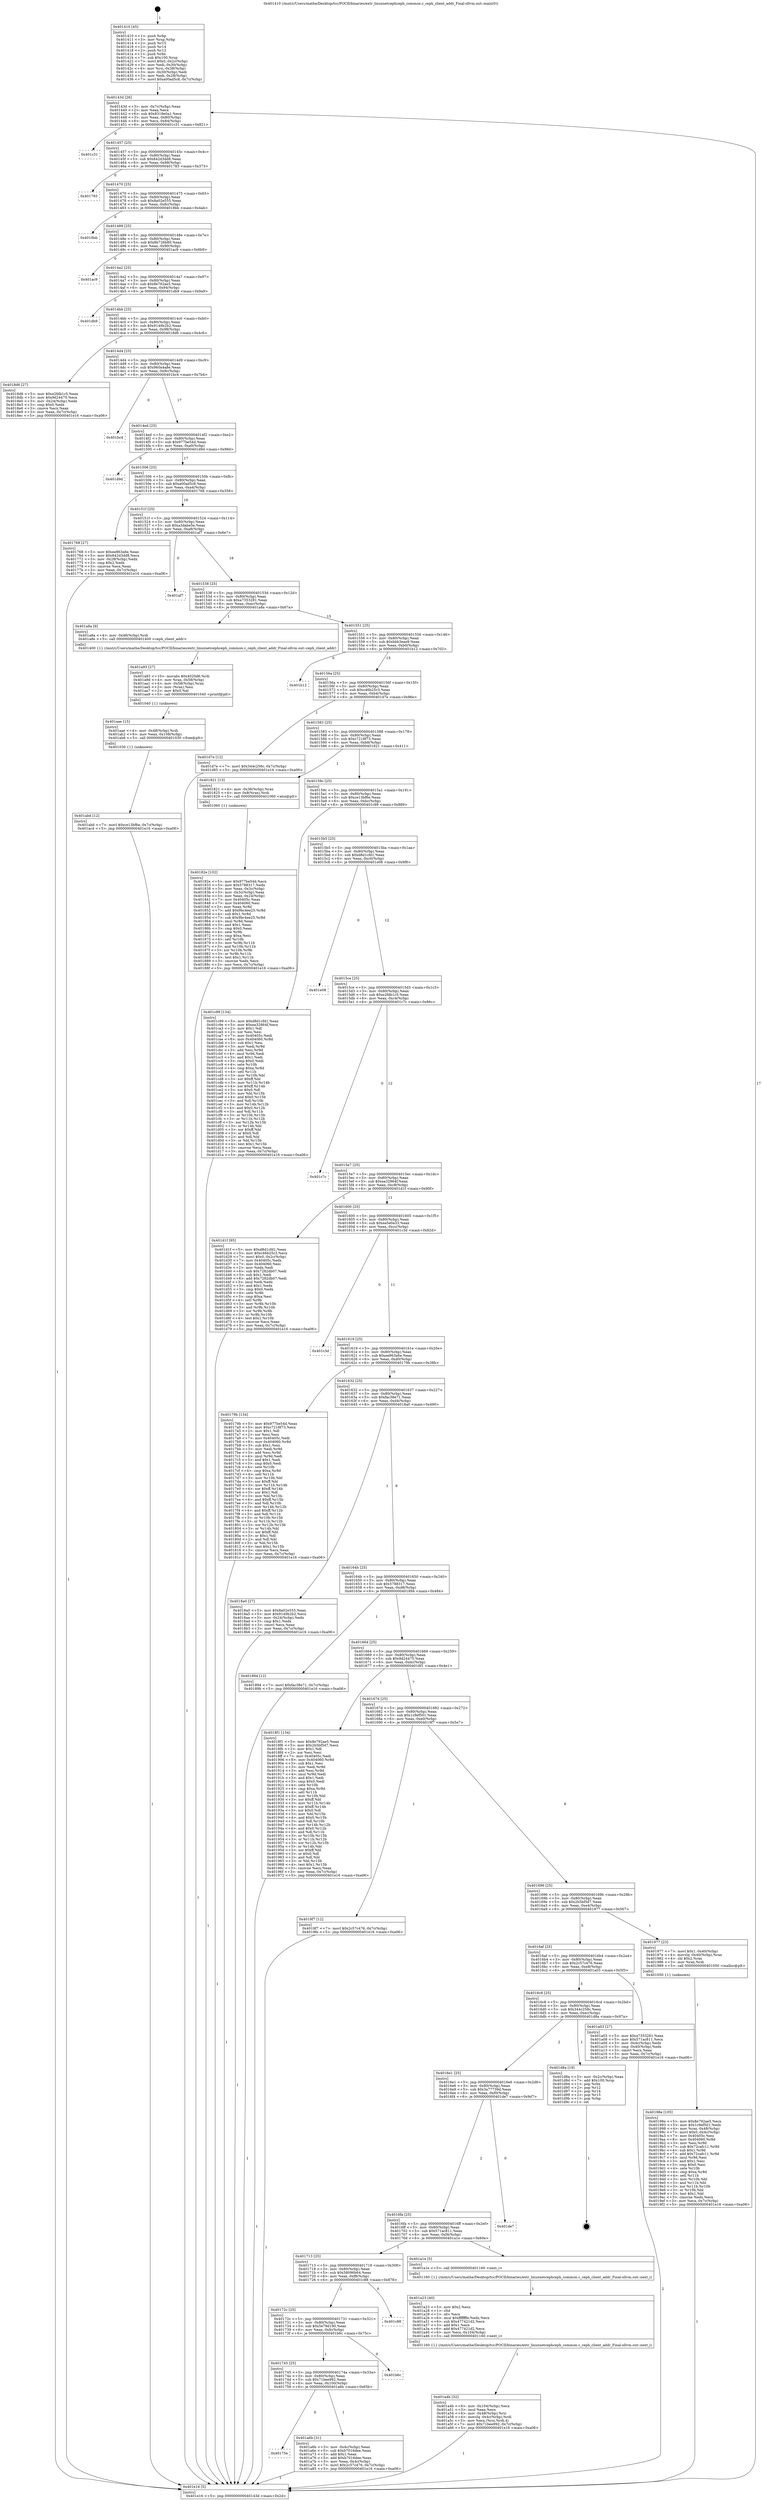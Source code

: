 digraph "0x401410" {
  label = "0x401410 (/mnt/c/Users/mathe/Desktop/tcc/POCII/binaries/extr_linuxnetcephceph_common.c_ceph_client_addr_Final-ollvm.out::main(0))"
  labelloc = "t"
  node[shape=record]

  Entry [label="",width=0.3,height=0.3,shape=circle,fillcolor=black,style=filled]
  "0x40143d" [label="{
     0x40143d [26]\l
     | [instrs]\l
     &nbsp;&nbsp;0x40143d \<+3\>: mov -0x7c(%rbp),%eax\l
     &nbsp;&nbsp;0x401440 \<+2\>: mov %eax,%ecx\l
     &nbsp;&nbsp;0x401442 \<+6\>: sub $0x8319e0a1,%ecx\l
     &nbsp;&nbsp;0x401448 \<+3\>: mov %eax,-0x80(%rbp)\l
     &nbsp;&nbsp;0x40144b \<+6\>: mov %ecx,-0x84(%rbp)\l
     &nbsp;&nbsp;0x401451 \<+6\>: je 0000000000401c31 \<main+0x821\>\l
  }"]
  "0x401c31" [label="{
     0x401c31\l
  }", style=dashed]
  "0x401457" [label="{
     0x401457 [25]\l
     | [instrs]\l
     &nbsp;&nbsp;0x401457 \<+5\>: jmp 000000000040145c \<main+0x4c\>\l
     &nbsp;&nbsp;0x40145c \<+3\>: mov -0x80(%rbp),%eax\l
     &nbsp;&nbsp;0x40145f \<+5\>: sub $0x842d3dd8,%eax\l
     &nbsp;&nbsp;0x401464 \<+6\>: mov %eax,-0x88(%rbp)\l
     &nbsp;&nbsp;0x40146a \<+6\>: je 0000000000401783 \<main+0x373\>\l
  }"]
  Exit [label="",width=0.3,height=0.3,shape=circle,fillcolor=black,style=filled,peripheries=2]
  "0x401783" [label="{
     0x401783\l
  }", style=dashed]
  "0x401470" [label="{
     0x401470 [25]\l
     | [instrs]\l
     &nbsp;&nbsp;0x401470 \<+5\>: jmp 0000000000401475 \<main+0x65\>\l
     &nbsp;&nbsp;0x401475 \<+3\>: mov -0x80(%rbp),%eax\l
     &nbsp;&nbsp;0x401478 \<+5\>: sub $0x8a02e555,%eax\l
     &nbsp;&nbsp;0x40147d \<+6\>: mov %eax,-0x8c(%rbp)\l
     &nbsp;&nbsp;0x401483 \<+6\>: je 00000000004018bb \<main+0x4ab\>\l
  }"]
  "0x401abd" [label="{
     0x401abd [12]\l
     | [instrs]\l
     &nbsp;&nbsp;0x401abd \<+7\>: movl $0xce13bf6e,-0x7c(%rbp)\l
     &nbsp;&nbsp;0x401ac4 \<+5\>: jmp 0000000000401e16 \<main+0xa06\>\l
  }"]
  "0x4018bb" [label="{
     0x4018bb\l
  }", style=dashed]
  "0x401489" [label="{
     0x401489 [25]\l
     | [instrs]\l
     &nbsp;&nbsp;0x401489 \<+5\>: jmp 000000000040148e \<main+0x7e\>\l
     &nbsp;&nbsp;0x40148e \<+3\>: mov -0x80(%rbp),%eax\l
     &nbsp;&nbsp;0x401491 \<+5\>: sub $0x8b726b80,%eax\l
     &nbsp;&nbsp;0x401496 \<+6\>: mov %eax,-0x90(%rbp)\l
     &nbsp;&nbsp;0x40149c \<+6\>: je 0000000000401ac9 \<main+0x6b9\>\l
  }"]
  "0x401aae" [label="{
     0x401aae [15]\l
     | [instrs]\l
     &nbsp;&nbsp;0x401aae \<+4\>: mov -0x48(%rbp),%rdi\l
     &nbsp;&nbsp;0x401ab2 \<+6\>: mov %eax,-0x108(%rbp)\l
     &nbsp;&nbsp;0x401ab8 \<+5\>: call 0000000000401030 \<free@plt\>\l
     | [calls]\l
     &nbsp;&nbsp;0x401030 \{1\} (unknown)\l
  }"]
  "0x401ac9" [label="{
     0x401ac9\l
  }", style=dashed]
  "0x4014a2" [label="{
     0x4014a2 [25]\l
     | [instrs]\l
     &nbsp;&nbsp;0x4014a2 \<+5\>: jmp 00000000004014a7 \<main+0x97\>\l
     &nbsp;&nbsp;0x4014a7 \<+3\>: mov -0x80(%rbp),%eax\l
     &nbsp;&nbsp;0x4014aa \<+5\>: sub $0x8e792ae5,%eax\l
     &nbsp;&nbsp;0x4014af \<+6\>: mov %eax,-0x94(%rbp)\l
     &nbsp;&nbsp;0x4014b5 \<+6\>: je 0000000000401db9 \<main+0x9a9\>\l
  }"]
  "0x401a93" [label="{
     0x401a93 [27]\l
     | [instrs]\l
     &nbsp;&nbsp;0x401a93 \<+10\>: movabs $0x4020d6,%rdi\l
     &nbsp;&nbsp;0x401a9d \<+4\>: mov %rax,-0x58(%rbp)\l
     &nbsp;&nbsp;0x401aa1 \<+4\>: mov -0x58(%rbp),%rax\l
     &nbsp;&nbsp;0x401aa5 \<+2\>: mov (%rax),%esi\l
     &nbsp;&nbsp;0x401aa7 \<+2\>: mov $0x0,%al\l
     &nbsp;&nbsp;0x401aa9 \<+5\>: call 0000000000401040 \<printf@plt\>\l
     | [calls]\l
     &nbsp;&nbsp;0x401040 \{1\} (unknown)\l
  }"]
  "0x401db9" [label="{
     0x401db9\l
  }", style=dashed]
  "0x4014bb" [label="{
     0x4014bb [25]\l
     | [instrs]\l
     &nbsp;&nbsp;0x4014bb \<+5\>: jmp 00000000004014c0 \<main+0xb0\>\l
     &nbsp;&nbsp;0x4014c0 \<+3\>: mov -0x80(%rbp),%eax\l
     &nbsp;&nbsp;0x4014c3 \<+5\>: sub $0x9149b2b2,%eax\l
     &nbsp;&nbsp;0x4014c8 \<+6\>: mov %eax,-0x98(%rbp)\l
     &nbsp;&nbsp;0x4014ce \<+6\>: je 00000000004018d6 \<main+0x4c6\>\l
  }"]
  "0x40175e" [label="{
     0x40175e\l
  }", style=dashed]
  "0x4018d6" [label="{
     0x4018d6 [27]\l
     | [instrs]\l
     &nbsp;&nbsp;0x4018d6 \<+5\>: mov $0xe2fdb1c5,%eax\l
     &nbsp;&nbsp;0x4018db \<+5\>: mov $0x9d24475,%ecx\l
     &nbsp;&nbsp;0x4018e0 \<+3\>: mov -0x24(%rbp),%edx\l
     &nbsp;&nbsp;0x4018e3 \<+3\>: cmp $0x0,%edx\l
     &nbsp;&nbsp;0x4018e6 \<+3\>: cmove %ecx,%eax\l
     &nbsp;&nbsp;0x4018e9 \<+3\>: mov %eax,-0x7c(%rbp)\l
     &nbsp;&nbsp;0x4018ec \<+5\>: jmp 0000000000401e16 \<main+0xa06\>\l
  }"]
  "0x4014d4" [label="{
     0x4014d4 [25]\l
     | [instrs]\l
     &nbsp;&nbsp;0x4014d4 \<+5\>: jmp 00000000004014d9 \<main+0xc9\>\l
     &nbsp;&nbsp;0x4014d9 \<+3\>: mov -0x80(%rbp),%eax\l
     &nbsp;&nbsp;0x4014dc \<+5\>: sub $0x960a4a8e,%eax\l
     &nbsp;&nbsp;0x4014e1 \<+6\>: mov %eax,-0x9c(%rbp)\l
     &nbsp;&nbsp;0x4014e7 \<+6\>: je 0000000000401bc4 \<main+0x7b4\>\l
  }"]
  "0x401a6b" [label="{
     0x401a6b [31]\l
     | [instrs]\l
     &nbsp;&nbsp;0x401a6b \<+3\>: mov -0x4c(%rbp),%eax\l
     &nbsp;&nbsp;0x401a6e \<+5\>: sub $0xb7016dee,%eax\l
     &nbsp;&nbsp;0x401a73 \<+3\>: add $0x1,%eax\l
     &nbsp;&nbsp;0x401a76 \<+5\>: add $0xb7016dee,%eax\l
     &nbsp;&nbsp;0x401a7b \<+3\>: mov %eax,-0x4c(%rbp)\l
     &nbsp;&nbsp;0x401a7e \<+7\>: movl $0x2c57c476,-0x7c(%rbp)\l
     &nbsp;&nbsp;0x401a85 \<+5\>: jmp 0000000000401e16 \<main+0xa06\>\l
  }"]
  "0x401bc4" [label="{
     0x401bc4\l
  }", style=dashed]
  "0x4014ed" [label="{
     0x4014ed [25]\l
     | [instrs]\l
     &nbsp;&nbsp;0x4014ed \<+5\>: jmp 00000000004014f2 \<main+0xe2\>\l
     &nbsp;&nbsp;0x4014f2 \<+3\>: mov -0x80(%rbp),%eax\l
     &nbsp;&nbsp;0x4014f5 \<+5\>: sub $0x977be54d,%eax\l
     &nbsp;&nbsp;0x4014fa \<+6\>: mov %eax,-0xa0(%rbp)\l
     &nbsp;&nbsp;0x401500 \<+6\>: je 0000000000401d9d \<main+0x98d\>\l
  }"]
  "0x401745" [label="{
     0x401745 [25]\l
     | [instrs]\l
     &nbsp;&nbsp;0x401745 \<+5\>: jmp 000000000040174a \<main+0x33a\>\l
     &nbsp;&nbsp;0x40174a \<+3\>: mov -0x80(%rbp),%eax\l
     &nbsp;&nbsp;0x40174d \<+5\>: sub $0x71bee992,%eax\l
     &nbsp;&nbsp;0x401752 \<+6\>: mov %eax,-0x100(%rbp)\l
     &nbsp;&nbsp;0x401758 \<+6\>: je 0000000000401a6b \<main+0x65b\>\l
  }"]
  "0x401d9d" [label="{
     0x401d9d\l
  }", style=dashed]
  "0x401506" [label="{
     0x401506 [25]\l
     | [instrs]\l
     &nbsp;&nbsp;0x401506 \<+5\>: jmp 000000000040150b \<main+0xfb\>\l
     &nbsp;&nbsp;0x40150b \<+3\>: mov -0x80(%rbp),%eax\l
     &nbsp;&nbsp;0x40150e \<+5\>: sub $0xa00ad5c8,%eax\l
     &nbsp;&nbsp;0x401513 \<+6\>: mov %eax,-0xa4(%rbp)\l
     &nbsp;&nbsp;0x401519 \<+6\>: je 0000000000401768 \<main+0x358\>\l
  }"]
  "0x401b6c" [label="{
     0x401b6c\l
  }", style=dashed]
  "0x401768" [label="{
     0x401768 [27]\l
     | [instrs]\l
     &nbsp;&nbsp;0x401768 \<+5\>: mov $0xee863a6e,%eax\l
     &nbsp;&nbsp;0x40176d \<+5\>: mov $0x842d3dd8,%ecx\l
     &nbsp;&nbsp;0x401772 \<+3\>: mov -0x28(%rbp),%edx\l
     &nbsp;&nbsp;0x401775 \<+3\>: cmp $0x2,%edx\l
     &nbsp;&nbsp;0x401778 \<+3\>: cmovne %ecx,%eax\l
     &nbsp;&nbsp;0x40177b \<+3\>: mov %eax,-0x7c(%rbp)\l
     &nbsp;&nbsp;0x40177e \<+5\>: jmp 0000000000401e16 \<main+0xa06\>\l
  }"]
  "0x40151f" [label="{
     0x40151f [25]\l
     | [instrs]\l
     &nbsp;&nbsp;0x40151f \<+5\>: jmp 0000000000401524 \<main+0x114\>\l
     &nbsp;&nbsp;0x401524 \<+3\>: mov -0x80(%rbp),%eax\l
     &nbsp;&nbsp;0x401527 \<+5\>: sub $0xa3dabe5e,%eax\l
     &nbsp;&nbsp;0x40152c \<+6\>: mov %eax,-0xa8(%rbp)\l
     &nbsp;&nbsp;0x401532 \<+6\>: je 0000000000401af7 \<main+0x6e7\>\l
  }"]
  "0x401e16" [label="{
     0x401e16 [5]\l
     | [instrs]\l
     &nbsp;&nbsp;0x401e16 \<+5\>: jmp 000000000040143d \<main+0x2d\>\l
  }"]
  "0x401410" [label="{
     0x401410 [45]\l
     | [instrs]\l
     &nbsp;&nbsp;0x401410 \<+1\>: push %rbp\l
     &nbsp;&nbsp;0x401411 \<+3\>: mov %rsp,%rbp\l
     &nbsp;&nbsp;0x401414 \<+2\>: push %r15\l
     &nbsp;&nbsp;0x401416 \<+2\>: push %r14\l
     &nbsp;&nbsp;0x401418 \<+2\>: push %r12\l
     &nbsp;&nbsp;0x40141a \<+1\>: push %rbx\l
     &nbsp;&nbsp;0x40141b \<+7\>: sub $0x100,%rsp\l
     &nbsp;&nbsp;0x401422 \<+7\>: movl $0x0,-0x2c(%rbp)\l
     &nbsp;&nbsp;0x401429 \<+3\>: mov %edi,-0x30(%rbp)\l
     &nbsp;&nbsp;0x40142c \<+4\>: mov %rsi,-0x38(%rbp)\l
     &nbsp;&nbsp;0x401430 \<+3\>: mov -0x30(%rbp),%edi\l
     &nbsp;&nbsp;0x401433 \<+3\>: mov %edi,-0x28(%rbp)\l
     &nbsp;&nbsp;0x401436 \<+7\>: movl $0xa00ad5c8,-0x7c(%rbp)\l
  }"]
  "0x40172c" [label="{
     0x40172c [25]\l
     | [instrs]\l
     &nbsp;&nbsp;0x40172c \<+5\>: jmp 0000000000401731 \<main+0x321\>\l
     &nbsp;&nbsp;0x401731 \<+3\>: mov -0x80(%rbp),%eax\l
     &nbsp;&nbsp;0x401734 \<+5\>: sub $0x5e79d190,%eax\l
     &nbsp;&nbsp;0x401739 \<+6\>: mov %eax,-0xfc(%rbp)\l
     &nbsp;&nbsp;0x40173f \<+6\>: je 0000000000401b6c \<main+0x75c\>\l
  }"]
  "0x401af7" [label="{
     0x401af7\l
  }", style=dashed]
  "0x401538" [label="{
     0x401538 [25]\l
     | [instrs]\l
     &nbsp;&nbsp;0x401538 \<+5\>: jmp 000000000040153d \<main+0x12d\>\l
     &nbsp;&nbsp;0x40153d \<+3\>: mov -0x80(%rbp),%eax\l
     &nbsp;&nbsp;0x401540 \<+5\>: sub $0xa7353281,%eax\l
     &nbsp;&nbsp;0x401545 \<+6\>: mov %eax,-0xac(%rbp)\l
     &nbsp;&nbsp;0x40154b \<+6\>: je 0000000000401a8a \<main+0x67a\>\l
  }"]
  "0x401c88" [label="{
     0x401c88\l
  }", style=dashed]
  "0x401a8a" [label="{
     0x401a8a [9]\l
     | [instrs]\l
     &nbsp;&nbsp;0x401a8a \<+4\>: mov -0x48(%rbp),%rdi\l
     &nbsp;&nbsp;0x401a8e \<+5\>: call 0000000000401400 \<ceph_client_addr\>\l
     | [calls]\l
     &nbsp;&nbsp;0x401400 \{1\} (/mnt/c/Users/mathe/Desktop/tcc/POCII/binaries/extr_linuxnetcephceph_common.c_ceph_client_addr_Final-ollvm.out::ceph_client_addr)\l
  }"]
  "0x401551" [label="{
     0x401551 [25]\l
     | [instrs]\l
     &nbsp;&nbsp;0x401551 \<+5\>: jmp 0000000000401556 \<main+0x146\>\l
     &nbsp;&nbsp;0x401556 \<+3\>: mov -0x80(%rbp),%eax\l
     &nbsp;&nbsp;0x401559 \<+5\>: sub $0xbbb3eae9,%eax\l
     &nbsp;&nbsp;0x40155e \<+6\>: mov %eax,-0xb0(%rbp)\l
     &nbsp;&nbsp;0x401564 \<+6\>: je 0000000000401b12 \<main+0x702\>\l
  }"]
  "0x401a4b" [label="{
     0x401a4b [32]\l
     | [instrs]\l
     &nbsp;&nbsp;0x401a4b \<+6\>: mov -0x104(%rbp),%ecx\l
     &nbsp;&nbsp;0x401a51 \<+3\>: imul %eax,%ecx\l
     &nbsp;&nbsp;0x401a54 \<+4\>: mov -0x48(%rbp),%rsi\l
     &nbsp;&nbsp;0x401a58 \<+4\>: movslq -0x4c(%rbp),%rdi\l
     &nbsp;&nbsp;0x401a5c \<+3\>: mov %ecx,(%rsi,%rdi,4)\l
     &nbsp;&nbsp;0x401a5f \<+7\>: movl $0x71bee992,-0x7c(%rbp)\l
     &nbsp;&nbsp;0x401a66 \<+5\>: jmp 0000000000401e16 \<main+0xa06\>\l
  }"]
  "0x401b12" [label="{
     0x401b12\l
  }", style=dashed]
  "0x40156a" [label="{
     0x40156a [25]\l
     | [instrs]\l
     &nbsp;&nbsp;0x40156a \<+5\>: jmp 000000000040156f \<main+0x15f\>\l
     &nbsp;&nbsp;0x40156f \<+3\>: mov -0x80(%rbp),%eax\l
     &nbsp;&nbsp;0x401572 \<+5\>: sub $0xc46b25c3,%eax\l
     &nbsp;&nbsp;0x401577 \<+6\>: mov %eax,-0xb4(%rbp)\l
     &nbsp;&nbsp;0x40157d \<+6\>: je 0000000000401d7e \<main+0x96e\>\l
  }"]
  "0x401a23" [label="{
     0x401a23 [40]\l
     | [instrs]\l
     &nbsp;&nbsp;0x401a23 \<+5\>: mov $0x2,%ecx\l
     &nbsp;&nbsp;0x401a28 \<+1\>: cltd\l
     &nbsp;&nbsp;0x401a29 \<+2\>: idiv %ecx\l
     &nbsp;&nbsp;0x401a2b \<+6\>: imul $0xfffffffe,%edx,%ecx\l
     &nbsp;&nbsp;0x401a31 \<+6\>: sub $0x477421d2,%ecx\l
     &nbsp;&nbsp;0x401a37 \<+3\>: add $0x1,%ecx\l
     &nbsp;&nbsp;0x401a3a \<+6\>: add $0x477421d2,%ecx\l
     &nbsp;&nbsp;0x401a40 \<+6\>: mov %ecx,-0x104(%rbp)\l
     &nbsp;&nbsp;0x401a46 \<+5\>: call 0000000000401160 \<next_i\>\l
     | [calls]\l
     &nbsp;&nbsp;0x401160 \{1\} (/mnt/c/Users/mathe/Desktop/tcc/POCII/binaries/extr_linuxnetcephceph_common.c_ceph_client_addr_Final-ollvm.out::next_i)\l
  }"]
  "0x401d7e" [label="{
     0x401d7e [12]\l
     | [instrs]\l
     &nbsp;&nbsp;0x401d7e \<+7\>: movl $0x344c258c,-0x7c(%rbp)\l
     &nbsp;&nbsp;0x401d85 \<+5\>: jmp 0000000000401e16 \<main+0xa06\>\l
  }"]
  "0x401583" [label="{
     0x401583 [25]\l
     | [instrs]\l
     &nbsp;&nbsp;0x401583 \<+5\>: jmp 0000000000401588 \<main+0x178\>\l
     &nbsp;&nbsp;0x401588 \<+3\>: mov -0x80(%rbp),%eax\l
     &nbsp;&nbsp;0x40158b \<+5\>: sub $0xc7218f73,%eax\l
     &nbsp;&nbsp;0x401590 \<+6\>: mov %eax,-0xb8(%rbp)\l
     &nbsp;&nbsp;0x401596 \<+6\>: je 0000000000401821 \<main+0x411\>\l
  }"]
  "0x401713" [label="{
     0x401713 [25]\l
     | [instrs]\l
     &nbsp;&nbsp;0x401713 \<+5\>: jmp 0000000000401718 \<main+0x308\>\l
     &nbsp;&nbsp;0x401718 \<+3\>: mov -0x80(%rbp),%eax\l
     &nbsp;&nbsp;0x40171b \<+5\>: sub $0x58096b64,%eax\l
     &nbsp;&nbsp;0x401720 \<+6\>: mov %eax,-0xf8(%rbp)\l
     &nbsp;&nbsp;0x401726 \<+6\>: je 0000000000401c88 \<main+0x878\>\l
  }"]
  "0x401821" [label="{
     0x401821 [13]\l
     | [instrs]\l
     &nbsp;&nbsp;0x401821 \<+4\>: mov -0x38(%rbp),%rax\l
     &nbsp;&nbsp;0x401825 \<+4\>: mov 0x8(%rax),%rdi\l
     &nbsp;&nbsp;0x401829 \<+5\>: call 0000000000401060 \<atoi@plt\>\l
     | [calls]\l
     &nbsp;&nbsp;0x401060 \{1\} (unknown)\l
  }"]
  "0x40159c" [label="{
     0x40159c [25]\l
     | [instrs]\l
     &nbsp;&nbsp;0x40159c \<+5\>: jmp 00000000004015a1 \<main+0x191\>\l
     &nbsp;&nbsp;0x4015a1 \<+3\>: mov -0x80(%rbp),%eax\l
     &nbsp;&nbsp;0x4015a4 \<+5\>: sub $0xce13bf6e,%eax\l
     &nbsp;&nbsp;0x4015a9 \<+6\>: mov %eax,-0xbc(%rbp)\l
     &nbsp;&nbsp;0x4015af \<+6\>: je 0000000000401c99 \<main+0x889\>\l
  }"]
  "0x401a1e" [label="{
     0x401a1e [5]\l
     | [instrs]\l
     &nbsp;&nbsp;0x401a1e \<+5\>: call 0000000000401160 \<next_i\>\l
     | [calls]\l
     &nbsp;&nbsp;0x401160 \{1\} (/mnt/c/Users/mathe/Desktop/tcc/POCII/binaries/extr_linuxnetcephceph_common.c_ceph_client_addr_Final-ollvm.out::next_i)\l
  }"]
  "0x401c99" [label="{
     0x401c99 [134]\l
     | [instrs]\l
     &nbsp;&nbsp;0x401c99 \<+5\>: mov $0xd8d1cfd1,%eax\l
     &nbsp;&nbsp;0x401c9e \<+5\>: mov $0xea32864f,%ecx\l
     &nbsp;&nbsp;0x401ca3 \<+2\>: mov $0x1,%dl\l
     &nbsp;&nbsp;0x401ca5 \<+2\>: xor %esi,%esi\l
     &nbsp;&nbsp;0x401ca7 \<+7\>: mov 0x40405c,%edi\l
     &nbsp;&nbsp;0x401cae \<+8\>: mov 0x404060,%r8d\l
     &nbsp;&nbsp;0x401cb6 \<+3\>: sub $0x1,%esi\l
     &nbsp;&nbsp;0x401cb9 \<+3\>: mov %edi,%r9d\l
     &nbsp;&nbsp;0x401cbc \<+3\>: add %esi,%r9d\l
     &nbsp;&nbsp;0x401cbf \<+4\>: imul %r9d,%edi\l
     &nbsp;&nbsp;0x401cc3 \<+3\>: and $0x1,%edi\l
     &nbsp;&nbsp;0x401cc6 \<+3\>: cmp $0x0,%edi\l
     &nbsp;&nbsp;0x401cc9 \<+4\>: sete %r10b\l
     &nbsp;&nbsp;0x401ccd \<+4\>: cmp $0xa,%r8d\l
     &nbsp;&nbsp;0x401cd1 \<+4\>: setl %r11b\l
     &nbsp;&nbsp;0x401cd5 \<+3\>: mov %r10b,%bl\l
     &nbsp;&nbsp;0x401cd8 \<+3\>: xor $0xff,%bl\l
     &nbsp;&nbsp;0x401cdb \<+3\>: mov %r11b,%r14b\l
     &nbsp;&nbsp;0x401cde \<+4\>: xor $0xff,%r14b\l
     &nbsp;&nbsp;0x401ce2 \<+3\>: xor $0x0,%dl\l
     &nbsp;&nbsp;0x401ce5 \<+3\>: mov %bl,%r15b\l
     &nbsp;&nbsp;0x401ce8 \<+4\>: and $0x0,%r15b\l
     &nbsp;&nbsp;0x401cec \<+3\>: and %dl,%r10b\l
     &nbsp;&nbsp;0x401cef \<+3\>: mov %r14b,%r12b\l
     &nbsp;&nbsp;0x401cf2 \<+4\>: and $0x0,%r12b\l
     &nbsp;&nbsp;0x401cf6 \<+3\>: and %dl,%r11b\l
     &nbsp;&nbsp;0x401cf9 \<+3\>: or %r10b,%r15b\l
     &nbsp;&nbsp;0x401cfc \<+3\>: or %r11b,%r12b\l
     &nbsp;&nbsp;0x401cff \<+3\>: xor %r12b,%r15b\l
     &nbsp;&nbsp;0x401d02 \<+3\>: or %r14b,%bl\l
     &nbsp;&nbsp;0x401d05 \<+3\>: xor $0xff,%bl\l
     &nbsp;&nbsp;0x401d08 \<+3\>: or $0x0,%dl\l
     &nbsp;&nbsp;0x401d0b \<+2\>: and %dl,%bl\l
     &nbsp;&nbsp;0x401d0d \<+3\>: or %bl,%r15b\l
     &nbsp;&nbsp;0x401d10 \<+4\>: test $0x1,%r15b\l
     &nbsp;&nbsp;0x401d14 \<+3\>: cmovne %ecx,%eax\l
     &nbsp;&nbsp;0x401d17 \<+3\>: mov %eax,-0x7c(%rbp)\l
     &nbsp;&nbsp;0x401d1a \<+5\>: jmp 0000000000401e16 \<main+0xa06\>\l
  }"]
  "0x4015b5" [label="{
     0x4015b5 [25]\l
     | [instrs]\l
     &nbsp;&nbsp;0x4015b5 \<+5\>: jmp 00000000004015ba \<main+0x1aa\>\l
     &nbsp;&nbsp;0x4015ba \<+3\>: mov -0x80(%rbp),%eax\l
     &nbsp;&nbsp;0x4015bd \<+5\>: sub $0xd8d1cfd1,%eax\l
     &nbsp;&nbsp;0x4015c2 \<+6\>: mov %eax,-0xc0(%rbp)\l
     &nbsp;&nbsp;0x4015c8 \<+6\>: je 0000000000401e08 \<main+0x9f8\>\l
  }"]
  "0x4016fa" [label="{
     0x4016fa [25]\l
     | [instrs]\l
     &nbsp;&nbsp;0x4016fa \<+5\>: jmp 00000000004016ff \<main+0x2ef\>\l
     &nbsp;&nbsp;0x4016ff \<+3\>: mov -0x80(%rbp),%eax\l
     &nbsp;&nbsp;0x401702 \<+5\>: sub $0x571ac811,%eax\l
     &nbsp;&nbsp;0x401707 \<+6\>: mov %eax,-0xf4(%rbp)\l
     &nbsp;&nbsp;0x40170d \<+6\>: je 0000000000401a1e \<main+0x60e\>\l
  }"]
  "0x401e08" [label="{
     0x401e08\l
  }", style=dashed]
  "0x4015ce" [label="{
     0x4015ce [25]\l
     | [instrs]\l
     &nbsp;&nbsp;0x4015ce \<+5\>: jmp 00000000004015d3 \<main+0x1c3\>\l
     &nbsp;&nbsp;0x4015d3 \<+3\>: mov -0x80(%rbp),%eax\l
     &nbsp;&nbsp;0x4015d6 \<+5\>: sub $0xe2fdb1c5,%eax\l
     &nbsp;&nbsp;0x4015db \<+6\>: mov %eax,-0xc4(%rbp)\l
     &nbsp;&nbsp;0x4015e1 \<+6\>: je 0000000000401c7c \<main+0x86c\>\l
  }"]
  "0x401de7" [label="{
     0x401de7\l
  }", style=dashed]
  "0x401c7c" [label="{
     0x401c7c\l
  }", style=dashed]
  "0x4015e7" [label="{
     0x4015e7 [25]\l
     | [instrs]\l
     &nbsp;&nbsp;0x4015e7 \<+5\>: jmp 00000000004015ec \<main+0x1dc\>\l
     &nbsp;&nbsp;0x4015ec \<+3\>: mov -0x80(%rbp),%eax\l
     &nbsp;&nbsp;0x4015ef \<+5\>: sub $0xea32864f,%eax\l
     &nbsp;&nbsp;0x4015f4 \<+6\>: mov %eax,-0xc8(%rbp)\l
     &nbsp;&nbsp;0x4015fa \<+6\>: je 0000000000401d1f \<main+0x90f\>\l
  }"]
  "0x4016e1" [label="{
     0x4016e1 [25]\l
     | [instrs]\l
     &nbsp;&nbsp;0x4016e1 \<+5\>: jmp 00000000004016e6 \<main+0x2d6\>\l
     &nbsp;&nbsp;0x4016e6 \<+3\>: mov -0x80(%rbp),%eax\l
     &nbsp;&nbsp;0x4016e9 \<+5\>: sub $0x3a77739d,%eax\l
     &nbsp;&nbsp;0x4016ee \<+6\>: mov %eax,-0xf0(%rbp)\l
     &nbsp;&nbsp;0x4016f4 \<+6\>: je 0000000000401de7 \<main+0x9d7\>\l
  }"]
  "0x401d1f" [label="{
     0x401d1f [95]\l
     | [instrs]\l
     &nbsp;&nbsp;0x401d1f \<+5\>: mov $0xd8d1cfd1,%eax\l
     &nbsp;&nbsp;0x401d24 \<+5\>: mov $0xc46b25c3,%ecx\l
     &nbsp;&nbsp;0x401d29 \<+7\>: movl $0x0,-0x2c(%rbp)\l
     &nbsp;&nbsp;0x401d30 \<+7\>: mov 0x40405c,%edx\l
     &nbsp;&nbsp;0x401d37 \<+7\>: mov 0x404060,%esi\l
     &nbsp;&nbsp;0x401d3e \<+2\>: mov %edx,%edi\l
     &nbsp;&nbsp;0x401d40 \<+6\>: sub $0x7282db07,%edi\l
     &nbsp;&nbsp;0x401d46 \<+3\>: sub $0x1,%edi\l
     &nbsp;&nbsp;0x401d49 \<+6\>: add $0x7282db07,%edi\l
     &nbsp;&nbsp;0x401d4f \<+3\>: imul %edi,%edx\l
     &nbsp;&nbsp;0x401d52 \<+3\>: and $0x1,%edx\l
     &nbsp;&nbsp;0x401d55 \<+3\>: cmp $0x0,%edx\l
     &nbsp;&nbsp;0x401d58 \<+4\>: sete %r8b\l
     &nbsp;&nbsp;0x401d5c \<+3\>: cmp $0xa,%esi\l
     &nbsp;&nbsp;0x401d5f \<+4\>: setl %r9b\l
     &nbsp;&nbsp;0x401d63 \<+3\>: mov %r8b,%r10b\l
     &nbsp;&nbsp;0x401d66 \<+3\>: and %r9b,%r10b\l
     &nbsp;&nbsp;0x401d69 \<+3\>: xor %r9b,%r8b\l
     &nbsp;&nbsp;0x401d6c \<+3\>: or %r8b,%r10b\l
     &nbsp;&nbsp;0x401d6f \<+4\>: test $0x1,%r10b\l
     &nbsp;&nbsp;0x401d73 \<+3\>: cmovne %ecx,%eax\l
     &nbsp;&nbsp;0x401d76 \<+3\>: mov %eax,-0x7c(%rbp)\l
     &nbsp;&nbsp;0x401d79 \<+5\>: jmp 0000000000401e16 \<main+0xa06\>\l
  }"]
  "0x401600" [label="{
     0x401600 [25]\l
     | [instrs]\l
     &nbsp;&nbsp;0x401600 \<+5\>: jmp 0000000000401605 \<main+0x1f5\>\l
     &nbsp;&nbsp;0x401605 \<+3\>: mov -0x80(%rbp),%eax\l
     &nbsp;&nbsp;0x401608 \<+5\>: sub $0xea5e0a33,%eax\l
     &nbsp;&nbsp;0x40160d \<+6\>: mov %eax,-0xcc(%rbp)\l
     &nbsp;&nbsp;0x401613 \<+6\>: je 0000000000401c3d \<main+0x82d\>\l
  }"]
  "0x401d8a" [label="{
     0x401d8a [19]\l
     | [instrs]\l
     &nbsp;&nbsp;0x401d8a \<+3\>: mov -0x2c(%rbp),%eax\l
     &nbsp;&nbsp;0x401d8d \<+7\>: add $0x100,%rsp\l
     &nbsp;&nbsp;0x401d94 \<+1\>: pop %rbx\l
     &nbsp;&nbsp;0x401d95 \<+2\>: pop %r12\l
     &nbsp;&nbsp;0x401d97 \<+2\>: pop %r14\l
     &nbsp;&nbsp;0x401d99 \<+2\>: pop %r15\l
     &nbsp;&nbsp;0x401d9b \<+1\>: pop %rbp\l
     &nbsp;&nbsp;0x401d9c \<+1\>: ret\l
  }"]
  "0x401c3d" [label="{
     0x401c3d\l
  }", style=dashed]
  "0x401619" [label="{
     0x401619 [25]\l
     | [instrs]\l
     &nbsp;&nbsp;0x401619 \<+5\>: jmp 000000000040161e \<main+0x20e\>\l
     &nbsp;&nbsp;0x40161e \<+3\>: mov -0x80(%rbp),%eax\l
     &nbsp;&nbsp;0x401621 \<+5\>: sub $0xee863a6e,%eax\l
     &nbsp;&nbsp;0x401626 \<+6\>: mov %eax,-0xd0(%rbp)\l
     &nbsp;&nbsp;0x40162c \<+6\>: je 000000000040179b \<main+0x38b\>\l
  }"]
  "0x4016c8" [label="{
     0x4016c8 [25]\l
     | [instrs]\l
     &nbsp;&nbsp;0x4016c8 \<+5\>: jmp 00000000004016cd \<main+0x2bd\>\l
     &nbsp;&nbsp;0x4016cd \<+3\>: mov -0x80(%rbp),%eax\l
     &nbsp;&nbsp;0x4016d0 \<+5\>: sub $0x344c258c,%eax\l
     &nbsp;&nbsp;0x4016d5 \<+6\>: mov %eax,-0xec(%rbp)\l
     &nbsp;&nbsp;0x4016db \<+6\>: je 0000000000401d8a \<main+0x97a\>\l
  }"]
  "0x40179b" [label="{
     0x40179b [134]\l
     | [instrs]\l
     &nbsp;&nbsp;0x40179b \<+5\>: mov $0x977be54d,%eax\l
     &nbsp;&nbsp;0x4017a0 \<+5\>: mov $0xc7218f73,%ecx\l
     &nbsp;&nbsp;0x4017a5 \<+2\>: mov $0x1,%dl\l
     &nbsp;&nbsp;0x4017a7 \<+2\>: xor %esi,%esi\l
     &nbsp;&nbsp;0x4017a9 \<+7\>: mov 0x40405c,%edi\l
     &nbsp;&nbsp;0x4017b0 \<+8\>: mov 0x404060,%r8d\l
     &nbsp;&nbsp;0x4017b8 \<+3\>: sub $0x1,%esi\l
     &nbsp;&nbsp;0x4017bb \<+3\>: mov %edi,%r9d\l
     &nbsp;&nbsp;0x4017be \<+3\>: add %esi,%r9d\l
     &nbsp;&nbsp;0x4017c1 \<+4\>: imul %r9d,%edi\l
     &nbsp;&nbsp;0x4017c5 \<+3\>: and $0x1,%edi\l
     &nbsp;&nbsp;0x4017c8 \<+3\>: cmp $0x0,%edi\l
     &nbsp;&nbsp;0x4017cb \<+4\>: sete %r10b\l
     &nbsp;&nbsp;0x4017cf \<+4\>: cmp $0xa,%r8d\l
     &nbsp;&nbsp;0x4017d3 \<+4\>: setl %r11b\l
     &nbsp;&nbsp;0x4017d7 \<+3\>: mov %r10b,%bl\l
     &nbsp;&nbsp;0x4017da \<+3\>: xor $0xff,%bl\l
     &nbsp;&nbsp;0x4017dd \<+3\>: mov %r11b,%r14b\l
     &nbsp;&nbsp;0x4017e0 \<+4\>: xor $0xff,%r14b\l
     &nbsp;&nbsp;0x4017e4 \<+3\>: xor $0x1,%dl\l
     &nbsp;&nbsp;0x4017e7 \<+3\>: mov %bl,%r15b\l
     &nbsp;&nbsp;0x4017ea \<+4\>: and $0xff,%r15b\l
     &nbsp;&nbsp;0x4017ee \<+3\>: and %dl,%r10b\l
     &nbsp;&nbsp;0x4017f1 \<+3\>: mov %r14b,%r12b\l
     &nbsp;&nbsp;0x4017f4 \<+4\>: and $0xff,%r12b\l
     &nbsp;&nbsp;0x4017f8 \<+3\>: and %dl,%r11b\l
     &nbsp;&nbsp;0x4017fb \<+3\>: or %r10b,%r15b\l
     &nbsp;&nbsp;0x4017fe \<+3\>: or %r11b,%r12b\l
     &nbsp;&nbsp;0x401801 \<+3\>: xor %r12b,%r15b\l
     &nbsp;&nbsp;0x401804 \<+3\>: or %r14b,%bl\l
     &nbsp;&nbsp;0x401807 \<+3\>: xor $0xff,%bl\l
     &nbsp;&nbsp;0x40180a \<+3\>: or $0x1,%dl\l
     &nbsp;&nbsp;0x40180d \<+2\>: and %dl,%bl\l
     &nbsp;&nbsp;0x40180f \<+3\>: or %bl,%r15b\l
     &nbsp;&nbsp;0x401812 \<+4\>: test $0x1,%r15b\l
     &nbsp;&nbsp;0x401816 \<+3\>: cmovne %ecx,%eax\l
     &nbsp;&nbsp;0x401819 \<+3\>: mov %eax,-0x7c(%rbp)\l
     &nbsp;&nbsp;0x40181c \<+5\>: jmp 0000000000401e16 \<main+0xa06\>\l
  }"]
  "0x401632" [label="{
     0x401632 [25]\l
     | [instrs]\l
     &nbsp;&nbsp;0x401632 \<+5\>: jmp 0000000000401637 \<main+0x227\>\l
     &nbsp;&nbsp;0x401637 \<+3\>: mov -0x80(%rbp),%eax\l
     &nbsp;&nbsp;0x40163a \<+5\>: sub $0xfac38e71,%eax\l
     &nbsp;&nbsp;0x40163f \<+6\>: mov %eax,-0xd4(%rbp)\l
     &nbsp;&nbsp;0x401645 \<+6\>: je 00000000004018a0 \<main+0x490\>\l
  }"]
  "0x40182e" [label="{
     0x40182e [102]\l
     | [instrs]\l
     &nbsp;&nbsp;0x40182e \<+5\>: mov $0x977be54d,%ecx\l
     &nbsp;&nbsp;0x401833 \<+5\>: mov $0x5788317,%edx\l
     &nbsp;&nbsp;0x401838 \<+3\>: mov %eax,-0x3c(%rbp)\l
     &nbsp;&nbsp;0x40183b \<+3\>: mov -0x3c(%rbp),%eax\l
     &nbsp;&nbsp;0x40183e \<+3\>: mov %eax,-0x24(%rbp)\l
     &nbsp;&nbsp;0x401841 \<+7\>: mov 0x40405c,%eax\l
     &nbsp;&nbsp;0x401848 \<+7\>: mov 0x404060,%esi\l
     &nbsp;&nbsp;0x40184f \<+3\>: mov %eax,%r8d\l
     &nbsp;&nbsp;0x401852 \<+7\>: add $0x9bc4ee25,%r8d\l
     &nbsp;&nbsp;0x401859 \<+4\>: sub $0x1,%r8d\l
     &nbsp;&nbsp;0x40185d \<+7\>: sub $0x9bc4ee25,%r8d\l
     &nbsp;&nbsp;0x401864 \<+4\>: imul %r8d,%eax\l
     &nbsp;&nbsp;0x401868 \<+3\>: and $0x1,%eax\l
     &nbsp;&nbsp;0x40186b \<+3\>: cmp $0x0,%eax\l
     &nbsp;&nbsp;0x40186e \<+4\>: sete %r9b\l
     &nbsp;&nbsp;0x401872 \<+3\>: cmp $0xa,%esi\l
     &nbsp;&nbsp;0x401875 \<+4\>: setl %r10b\l
     &nbsp;&nbsp;0x401879 \<+3\>: mov %r9b,%r11b\l
     &nbsp;&nbsp;0x40187c \<+3\>: and %r10b,%r11b\l
     &nbsp;&nbsp;0x40187f \<+3\>: xor %r10b,%r9b\l
     &nbsp;&nbsp;0x401882 \<+3\>: or %r9b,%r11b\l
     &nbsp;&nbsp;0x401885 \<+4\>: test $0x1,%r11b\l
     &nbsp;&nbsp;0x401889 \<+3\>: cmovne %edx,%ecx\l
     &nbsp;&nbsp;0x40188c \<+3\>: mov %ecx,-0x7c(%rbp)\l
     &nbsp;&nbsp;0x40188f \<+5\>: jmp 0000000000401e16 \<main+0xa06\>\l
  }"]
  "0x401a03" [label="{
     0x401a03 [27]\l
     | [instrs]\l
     &nbsp;&nbsp;0x401a03 \<+5\>: mov $0xa7353281,%eax\l
     &nbsp;&nbsp;0x401a08 \<+5\>: mov $0x571ac811,%ecx\l
     &nbsp;&nbsp;0x401a0d \<+3\>: mov -0x4c(%rbp),%edx\l
     &nbsp;&nbsp;0x401a10 \<+3\>: cmp -0x40(%rbp),%edx\l
     &nbsp;&nbsp;0x401a13 \<+3\>: cmovl %ecx,%eax\l
     &nbsp;&nbsp;0x401a16 \<+3\>: mov %eax,-0x7c(%rbp)\l
     &nbsp;&nbsp;0x401a19 \<+5\>: jmp 0000000000401e16 \<main+0xa06\>\l
  }"]
  "0x4018a0" [label="{
     0x4018a0 [27]\l
     | [instrs]\l
     &nbsp;&nbsp;0x4018a0 \<+5\>: mov $0x8a02e555,%eax\l
     &nbsp;&nbsp;0x4018a5 \<+5\>: mov $0x9149b2b2,%ecx\l
     &nbsp;&nbsp;0x4018aa \<+3\>: mov -0x24(%rbp),%edx\l
     &nbsp;&nbsp;0x4018ad \<+3\>: cmp $0x1,%edx\l
     &nbsp;&nbsp;0x4018b0 \<+3\>: cmovl %ecx,%eax\l
     &nbsp;&nbsp;0x4018b3 \<+3\>: mov %eax,-0x7c(%rbp)\l
     &nbsp;&nbsp;0x4018b6 \<+5\>: jmp 0000000000401e16 \<main+0xa06\>\l
  }"]
  "0x40164b" [label="{
     0x40164b [25]\l
     | [instrs]\l
     &nbsp;&nbsp;0x40164b \<+5\>: jmp 0000000000401650 \<main+0x240\>\l
     &nbsp;&nbsp;0x401650 \<+3\>: mov -0x80(%rbp),%eax\l
     &nbsp;&nbsp;0x401653 \<+5\>: sub $0x5788317,%eax\l
     &nbsp;&nbsp;0x401658 \<+6\>: mov %eax,-0xd8(%rbp)\l
     &nbsp;&nbsp;0x40165e \<+6\>: je 0000000000401894 \<main+0x484\>\l
  }"]
  "0x40198e" [label="{
     0x40198e [105]\l
     | [instrs]\l
     &nbsp;&nbsp;0x40198e \<+5\>: mov $0x8e792ae5,%ecx\l
     &nbsp;&nbsp;0x401993 \<+5\>: mov $0x1c9ef501,%edx\l
     &nbsp;&nbsp;0x401998 \<+4\>: mov %rax,-0x48(%rbp)\l
     &nbsp;&nbsp;0x40199c \<+7\>: movl $0x0,-0x4c(%rbp)\l
     &nbsp;&nbsp;0x4019a3 \<+7\>: mov 0x40405c,%esi\l
     &nbsp;&nbsp;0x4019aa \<+8\>: mov 0x404060,%r8d\l
     &nbsp;&nbsp;0x4019b2 \<+3\>: mov %esi,%r9d\l
     &nbsp;&nbsp;0x4019b5 \<+7\>: sub $0x72cafc11,%r9d\l
     &nbsp;&nbsp;0x4019bc \<+4\>: sub $0x1,%r9d\l
     &nbsp;&nbsp;0x4019c0 \<+7\>: add $0x72cafc11,%r9d\l
     &nbsp;&nbsp;0x4019c7 \<+4\>: imul %r9d,%esi\l
     &nbsp;&nbsp;0x4019cb \<+3\>: and $0x1,%esi\l
     &nbsp;&nbsp;0x4019ce \<+3\>: cmp $0x0,%esi\l
     &nbsp;&nbsp;0x4019d1 \<+4\>: sete %r10b\l
     &nbsp;&nbsp;0x4019d5 \<+4\>: cmp $0xa,%r8d\l
     &nbsp;&nbsp;0x4019d9 \<+4\>: setl %r11b\l
     &nbsp;&nbsp;0x4019dd \<+3\>: mov %r10b,%bl\l
     &nbsp;&nbsp;0x4019e0 \<+3\>: and %r11b,%bl\l
     &nbsp;&nbsp;0x4019e3 \<+3\>: xor %r11b,%r10b\l
     &nbsp;&nbsp;0x4019e6 \<+3\>: or %r10b,%bl\l
     &nbsp;&nbsp;0x4019e9 \<+3\>: test $0x1,%bl\l
     &nbsp;&nbsp;0x4019ec \<+3\>: cmovne %edx,%ecx\l
     &nbsp;&nbsp;0x4019ef \<+3\>: mov %ecx,-0x7c(%rbp)\l
     &nbsp;&nbsp;0x4019f2 \<+5\>: jmp 0000000000401e16 \<main+0xa06\>\l
  }"]
  "0x401894" [label="{
     0x401894 [12]\l
     | [instrs]\l
     &nbsp;&nbsp;0x401894 \<+7\>: movl $0xfac38e71,-0x7c(%rbp)\l
     &nbsp;&nbsp;0x40189b \<+5\>: jmp 0000000000401e16 \<main+0xa06\>\l
  }"]
  "0x401664" [label="{
     0x401664 [25]\l
     | [instrs]\l
     &nbsp;&nbsp;0x401664 \<+5\>: jmp 0000000000401669 \<main+0x259\>\l
     &nbsp;&nbsp;0x401669 \<+3\>: mov -0x80(%rbp),%eax\l
     &nbsp;&nbsp;0x40166c \<+5\>: sub $0x9d24475,%eax\l
     &nbsp;&nbsp;0x401671 \<+6\>: mov %eax,-0xdc(%rbp)\l
     &nbsp;&nbsp;0x401677 \<+6\>: je 00000000004018f1 \<main+0x4e1\>\l
  }"]
  "0x4016af" [label="{
     0x4016af [25]\l
     | [instrs]\l
     &nbsp;&nbsp;0x4016af \<+5\>: jmp 00000000004016b4 \<main+0x2a4\>\l
     &nbsp;&nbsp;0x4016b4 \<+3\>: mov -0x80(%rbp),%eax\l
     &nbsp;&nbsp;0x4016b7 \<+5\>: sub $0x2c57c476,%eax\l
     &nbsp;&nbsp;0x4016bc \<+6\>: mov %eax,-0xe8(%rbp)\l
     &nbsp;&nbsp;0x4016c2 \<+6\>: je 0000000000401a03 \<main+0x5f3\>\l
  }"]
  "0x4018f1" [label="{
     0x4018f1 [134]\l
     | [instrs]\l
     &nbsp;&nbsp;0x4018f1 \<+5\>: mov $0x8e792ae5,%eax\l
     &nbsp;&nbsp;0x4018f6 \<+5\>: mov $0x2b5bf5d7,%ecx\l
     &nbsp;&nbsp;0x4018fb \<+2\>: mov $0x1,%dl\l
     &nbsp;&nbsp;0x4018fd \<+2\>: xor %esi,%esi\l
     &nbsp;&nbsp;0x4018ff \<+7\>: mov 0x40405c,%edi\l
     &nbsp;&nbsp;0x401906 \<+8\>: mov 0x404060,%r8d\l
     &nbsp;&nbsp;0x40190e \<+3\>: sub $0x1,%esi\l
     &nbsp;&nbsp;0x401911 \<+3\>: mov %edi,%r9d\l
     &nbsp;&nbsp;0x401914 \<+3\>: add %esi,%r9d\l
     &nbsp;&nbsp;0x401917 \<+4\>: imul %r9d,%edi\l
     &nbsp;&nbsp;0x40191b \<+3\>: and $0x1,%edi\l
     &nbsp;&nbsp;0x40191e \<+3\>: cmp $0x0,%edi\l
     &nbsp;&nbsp;0x401921 \<+4\>: sete %r10b\l
     &nbsp;&nbsp;0x401925 \<+4\>: cmp $0xa,%r8d\l
     &nbsp;&nbsp;0x401929 \<+4\>: setl %r11b\l
     &nbsp;&nbsp;0x40192d \<+3\>: mov %r10b,%bl\l
     &nbsp;&nbsp;0x401930 \<+3\>: xor $0xff,%bl\l
     &nbsp;&nbsp;0x401933 \<+3\>: mov %r11b,%r14b\l
     &nbsp;&nbsp;0x401936 \<+4\>: xor $0xff,%r14b\l
     &nbsp;&nbsp;0x40193a \<+3\>: xor $0x0,%dl\l
     &nbsp;&nbsp;0x40193d \<+3\>: mov %bl,%r15b\l
     &nbsp;&nbsp;0x401940 \<+4\>: and $0x0,%r15b\l
     &nbsp;&nbsp;0x401944 \<+3\>: and %dl,%r10b\l
     &nbsp;&nbsp;0x401947 \<+3\>: mov %r14b,%r12b\l
     &nbsp;&nbsp;0x40194a \<+4\>: and $0x0,%r12b\l
     &nbsp;&nbsp;0x40194e \<+3\>: and %dl,%r11b\l
     &nbsp;&nbsp;0x401951 \<+3\>: or %r10b,%r15b\l
     &nbsp;&nbsp;0x401954 \<+3\>: or %r11b,%r12b\l
     &nbsp;&nbsp;0x401957 \<+3\>: xor %r12b,%r15b\l
     &nbsp;&nbsp;0x40195a \<+3\>: or %r14b,%bl\l
     &nbsp;&nbsp;0x40195d \<+3\>: xor $0xff,%bl\l
     &nbsp;&nbsp;0x401960 \<+3\>: or $0x0,%dl\l
     &nbsp;&nbsp;0x401963 \<+2\>: and %dl,%bl\l
     &nbsp;&nbsp;0x401965 \<+3\>: or %bl,%r15b\l
     &nbsp;&nbsp;0x401968 \<+4\>: test $0x1,%r15b\l
     &nbsp;&nbsp;0x40196c \<+3\>: cmovne %ecx,%eax\l
     &nbsp;&nbsp;0x40196f \<+3\>: mov %eax,-0x7c(%rbp)\l
     &nbsp;&nbsp;0x401972 \<+5\>: jmp 0000000000401e16 \<main+0xa06\>\l
  }"]
  "0x40167d" [label="{
     0x40167d [25]\l
     | [instrs]\l
     &nbsp;&nbsp;0x40167d \<+5\>: jmp 0000000000401682 \<main+0x272\>\l
     &nbsp;&nbsp;0x401682 \<+3\>: mov -0x80(%rbp),%eax\l
     &nbsp;&nbsp;0x401685 \<+5\>: sub $0x1c9ef501,%eax\l
     &nbsp;&nbsp;0x40168a \<+6\>: mov %eax,-0xe0(%rbp)\l
     &nbsp;&nbsp;0x401690 \<+6\>: je 00000000004019f7 \<main+0x5e7\>\l
  }"]
  "0x401977" [label="{
     0x401977 [23]\l
     | [instrs]\l
     &nbsp;&nbsp;0x401977 \<+7\>: movl $0x1,-0x40(%rbp)\l
     &nbsp;&nbsp;0x40197e \<+4\>: movslq -0x40(%rbp),%rax\l
     &nbsp;&nbsp;0x401982 \<+4\>: shl $0x2,%rax\l
     &nbsp;&nbsp;0x401986 \<+3\>: mov %rax,%rdi\l
     &nbsp;&nbsp;0x401989 \<+5\>: call 0000000000401050 \<malloc@plt\>\l
     | [calls]\l
     &nbsp;&nbsp;0x401050 \{1\} (unknown)\l
  }"]
  "0x4019f7" [label="{
     0x4019f7 [12]\l
     | [instrs]\l
     &nbsp;&nbsp;0x4019f7 \<+7\>: movl $0x2c57c476,-0x7c(%rbp)\l
     &nbsp;&nbsp;0x4019fe \<+5\>: jmp 0000000000401e16 \<main+0xa06\>\l
  }"]
  "0x401696" [label="{
     0x401696 [25]\l
     | [instrs]\l
     &nbsp;&nbsp;0x401696 \<+5\>: jmp 000000000040169b \<main+0x28b\>\l
     &nbsp;&nbsp;0x40169b \<+3\>: mov -0x80(%rbp),%eax\l
     &nbsp;&nbsp;0x40169e \<+5\>: sub $0x2b5bf5d7,%eax\l
     &nbsp;&nbsp;0x4016a3 \<+6\>: mov %eax,-0xe4(%rbp)\l
     &nbsp;&nbsp;0x4016a9 \<+6\>: je 0000000000401977 \<main+0x567\>\l
  }"]
  Entry -> "0x401410" [label=" 1"]
  "0x40143d" -> "0x401c31" [label=" 0"]
  "0x40143d" -> "0x401457" [label=" 18"]
  "0x401d8a" -> Exit [label=" 1"]
  "0x401457" -> "0x401783" [label=" 0"]
  "0x401457" -> "0x401470" [label=" 18"]
  "0x401d7e" -> "0x401e16" [label=" 1"]
  "0x401470" -> "0x4018bb" [label=" 0"]
  "0x401470" -> "0x401489" [label=" 18"]
  "0x401d1f" -> "0x401e16" [label=" 1"]
  "0x401489" -> "0x401ac9" [label=" 0"]
  "0x401489" -> "0x4014a2" [label=" 18"]
  "0x401c99" -> "0x401e16" [label=" 1"]
  "0x4014a2" -> "0x401db9" [label=" 0"]
  "0x4014a2" -> "0x4014bb" [label=" 18"]
  "0x401abd" -> "0x401e16" [label=" 1"]
  "0x4014bb" -> "0x4018d6" [label=" 1"]
  "0x4014bb" -> "0x4014d4" [label=" 17"]
  "0x401aae" -> "0x401abd" [label=" 1"]
  "0x4014d4" -> "0x401bc4" [label=" 0"]
  "0x4014d4" -> "0x4014ed" [label=" 17"]
  "0x401a93" -> "0x401aae" [label=" 1"]
  "0x4014ed" -> "0x401d9d" [label=" 0"]
  "0x4014ed" -> "0x401506" [label=" 17"]
  "0x401a6b" -> "0x401e16" [label=" 1"]
  "0x401506" -> "0x401768" [label=" 1"]
  "0x401506" -> "0x40151f" [label=" 16"]
  "0x401768" -> "0x401e16" [label=" 1"]
  "0x401410" -> "0x40143d" [label=" 1"]
  "0x401e16" -> "0x40143d" [label=" 17"]
  "0x401745" -> "0x40175e" [label=" 0"]
  "0x40151f" -> "0x401af7" [label=" 0"]
  "0x40151f" -> "0x401538" [label=" 16"]
  "0x401a8a" -> "0x401a93" [label=" 1"]
  "0x401538" -> "0x401a8a" [label=" 1"]
  "0x401538" -> "0x401551" [label=" 15"]
  "0x40172c" -> "0x401745" [label=" 1"]
  "0x401551" -> "0x401b12" [label=" 0"]
  "0x401551" -> "0x40156a" [label=" 15"]
  "0x401745" -> "0x401a6b" [label=" 1"]
  "0x40156a" -> "0x401d7e" [label=" 1"]
  "0x40156a" -> "0x401583" [label=" 14"]
  "0x401713" -> "0x40172c" [label=" 1"]
  "0x401583" -> "0x401821" [label=" 1"]
  "0x401583" -> "0x40159c" [label=" 13"]
  "0x401713" -> "0x401c88" [label=" 0"]
  "0x40159c" -> "0x401c99" [label=" 1"]
  "0x40159c" -> "0x4015b5" [label=" 12"]
  "0x40172c" -> "0x401b6c" [label=" 0"]
  "0x4015b5" -> "0x401e08" [label=" 0"]
  "0x4015b5" -> "0x4015ce" [label=" 12"]
  "0x401a23" -> "0x401a4b" [label=" 1"]
  "0x4015ce" -> "0x401c7c" [label=" 0"]
  "0x4015ce" -> "0x4015e7" [label=" 12"]
  "0x401a1e" -> "0x401a23" [label=" 1"]
  "0x4015e7" -> "0x401d1f" [label=" 1"]
  "0x4015e7" -> "0x401600" [label=" 11"]
  "0x4016fa" -> "0x401a1e" [label=" 1"]
  "0x401600" -> "0x401c3d" [label=" 0"]
  "0x401600" -> "0x401619" [label=" 11"]
  "0x401a4b" -> "0x401e16" [label=" 1"]
  "0x401619" -> "0x40179b" [label=" 1"]
  "0x401619" -> "0x401632" [label=" 10"]
  "0x40179b" -> "0x401e16" [label=" 1"]
  "0x401821" -> "0x40182e" [label=" 1"]
  "0x40182e" -> "0x401e16" [label=" 1"]
  "0x4016e1" -> "0x401de7" [label=" 0"]
  "0x401632" -> "0x4018a0" [label=" 1"]
  "0x401632" -> "0x40164b" [label=" 9"]
  "0x4016fa" -> "0x401713" [label=" 1"]
  "0x40164b" -> "0x401894" [label=" 1"]
  "0x40164b" -> "0x401664" [label=" 8"]
  "0x401894" -> "0x401e16" [label=" 1"]
  "0x4018a0" -> "0x401e16" [label=" 1"]
  "0x4018d6" -> "0x401e16" [label=" 1"]
  "0x4016c8" -> "0x401d8a" [label=" 1"]
  "0x401664" -> "0x4018f1" [label=" 1"]
  "0x401664" -> "0x40167d" [label=" 7"]
  "0x4018f1" -> "0x401e16" [label=" 1"]
  "0x4016e1" -> "0x4016fa" [label=" 2"]
  "0x40167d" -> "0x4019f7" [label=" 1"]
  "0x40167d" -> "0x401696" [label=" 6"]
  "0x401a03" -> "0x401e16" [label=" 2"]
  "0x401696" -> "0x401977" [label=" 1"]
  "0x401696" -> "0x4016af" [label=" 5"]
  "0x401977" -> "0x40198e" [label=" 1"]
  "0x40198e" -> "0x401e16" [label=" 1"]
  "0x4019f7" -> "0x401e16" [label=" 1"]
  "0x4016c8" -> "0x4016e1" [label=" 2"]
  "0x4016af" -> "0x401a03" [label=" 2"]
  "0x4016af" -> "0x4016c8" [label=" 3"]
}
